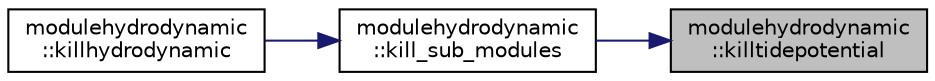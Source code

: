 digraph "modulehydrodynamic::killtidepotential"
{
 // LATEX_PDF_SIZE
  edge [fontname="Helvetica",fontsize="10",labelfontname="Helvetica",labelfontsize="10"];
  node [fontname="Helvetica",fontsize="10",shape=record];
  rankdir="RL";
  Node1 [label="modulehydrodynamic\l::killtidepotential",height=0.2,width=0.4,color="black", fillcolor="grey75", style="filled", fontcolor="black",tooltip=" "];
  Node1 -> Node2 [dir="back",color="midnightblue",fontsize="10",style="solid"];
  Node2 [label="modulehydrodynamic\l::kill_sub_modules",height=0.2,width=0.4,color="black", fillcolor="white", style="filled",URL="$namespacemodulehydrodynamic.html#ad33fcf640ab52de6097223c4aeb342c0",tooltip=" "];
  Node2 -> Node3 [dir="back",color="midnightblue",fontsize="10",style="solid"];
  Node3 [label="modulehydrodynamic\l::killhydrodynamic",height=0.2,width=0.4,color="black", fillcolor="white", style="filled",URL="$namespacemodulehydrodynamic.html#a0f3d902c6ac5d0beab910d09d6037271",tooltip=" "];
}
